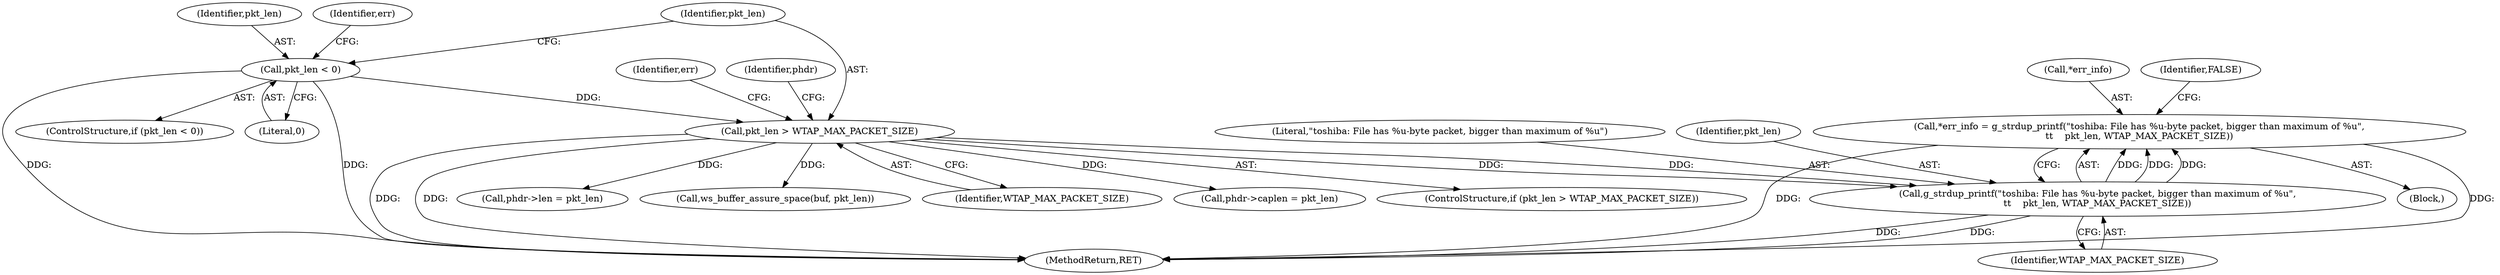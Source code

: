 digraph "0_wireshark_3270dfac43da861c714df76513456b46765ff47f@API" {
"1000282" [label="(Call,*err_info = g_strdup_printf(\"toshiba: File has %u-byte packet, bigger than maximum of %u\",\n\t\t    pkt_len, WTAP_MAX_PACKET_SIZE))"];
"1000285" [label="(Call,g_strdup_printf(\"toshiba: File has %u-byte packet, bigger than maximum of %u\",\n\t\t    pkt_len, WTAP_MAX_PACKET_SIZE))"];
"1000274" [label="(Call,pkt_len > WTAP_MAX_PACKET_SIZE)"];
"1000258" [label="(Call,pkt_len < 0)"];
"1000327" [label="(Call,phdr->caplen = pkt_len)"];
"1000259" [label="(Identifier,pkt_len)"];
"1000283" [label="(Call,*err_info)"];
"1000282" [label="(Call,*err_info = g_strdup_printf(\"toshiba: File has %u-byte packet, bigger than maximum of %u\",\n\t\t    pkt_len, WTAP_MAX_PACKET_SIZE))"];
"1000273" [label="(ControlStructure,if (pkt_len > WTAP_MAX_PACKET_SIZE))"];
"1000332" [label="(Call,phdr->len = pkt_len)"];
"1000258" [label="(Call,pkt_len < 0)"];
"1000257" [label="(ControlStructure,if (pkt_len < 0))"];
"1000275" [label="(Identifier,pkt_len)"];
"1000280" [label="(Identifier,err)"];
"1000415" [label="(Call,ws_buffer_assure_space(buf, pkt_len))"];
"1000290" [label="(Identifier,FALSE)"];
"1000260" [label="(Literal,0)"];
"1000274" [label="(Call,pkt_len > WTAP_MAX_PACKET_SIZE)"];
"1000287" [label="(Identifier,pkt_len)"];
"1000492" [label="(MethodReturn,RET)"];
"1000276" [label="(Identifier,WTAP_MAX_PACKET_SIZE)"];
"1000285" [label="(Call,g_strdup_printf(\"toshiba: File has %u-byte packet, bigger than maximum of %u\",\n\t\t    pkt_len, WTAP_MAX_PACKET_SIZE))"];
"1000288" [label="(Identifier,WTAP_MAX_PACKET_SIZE)"];
"1000286" [label="(Literal,\"toshiba: File has %u-byte packet, bigger than maximum of %u\")"];
"1000264" [label="(Identifier,err)"];
"1000277" [label="(Block,)"];
"1000293" [label="(Identifier,phdr)"];
"1000282" -> "1000277"  [label="AST: "];
"1000282" -> "1000285"  [label="CFG: "];
"1000283" -> "1000282"  [label="AST: "];
"1000285" -> "1000282"  [label="AST: "];
"1000290" -> "1000282"  [label="CFG: "];
"1000282" -> "1000492"  [label="DDG: "];
"1000282" -> "1000492"  [label="DDG: "];
"1000285" -> "1000282"  [label="DDG: "];
"1000285" -> "1000282"  [label="DDG: "];
"1000285" -> "1000282"  [label="DDG: "];
"1000285" -> "1000288"  [label="CFG: "];
"1000286" -> "1000285"  [label="AST: "];
"1000287" -> "1000285"  [label="AST: "];
"1000288" -> "1000285"  [label="AST: "];
"1000285" -> "1000492"  [label="DDG: "];
"1000285" -> "1000492"  [label="DDG: "];
"1000274" -> "1000285"  [label="DDG: "];
"1000274" -> "1000285"  [label="DDG: "];
"1000274" -> "1000273"  [label="AST: "];
"1000274" -> "1000276"  [label="CFG: "];
"1000275" -> "1000274"  [label="AST: "];
"1000276" -> "1000274"  [label="AST: "];
"1000280" -> "1000274"  [label="CFG: "];
"1000293" -> "1000274"  [label="CFG: "];
"1000274" -> "1000492"  [label="DDG: "];
"1000274" -> "1000492"  [label="DDG: "];
"1000258" -> "1000274"  [label="DDG: "];
"1000274" -> "1000327"  [label="DDG: "];
"1000274" -> "1000332"  [label="DDG: "];
"1000274" -> "1000415"  [label="DDG: "];
"1000258" -> "1000257"  [label="AST: "];
"1000258" -> "1000260"  [label="CFG: "];
"1000259" -> "1000258"  [label="AST: "];
"1000260" -> "1000258"  [label="AST: "];
"1000264" -> "1000258"  [label="CFG: "];
"1000275" -> "1000258"  [label="CFG: "];
"1000258" -> "1000492"  [label="DDG: "];
"1000258" -> "1000492"  [label="DDG: "];
}
